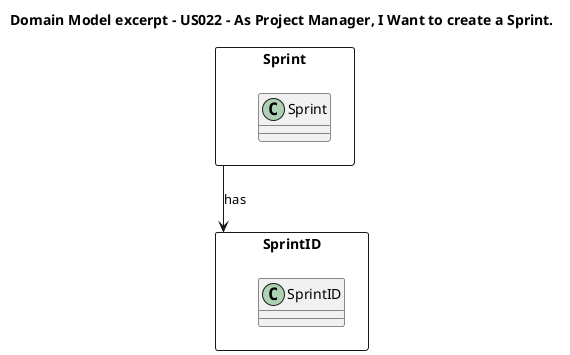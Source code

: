 @startuml
'https://plantuml.com/class-diagram

skinparam classAttributeIconSize 0
'hide circle

title Domain Model excerpt - US022 - As Project Manager, I Want to create a Sprint.

package Sprint <<Rectangle>>{
class Sprint{
}
}


package SprintID <<Rectangle>>{
class SprintID{
}
}

Sprint -down-> SprintID: has


@enduml